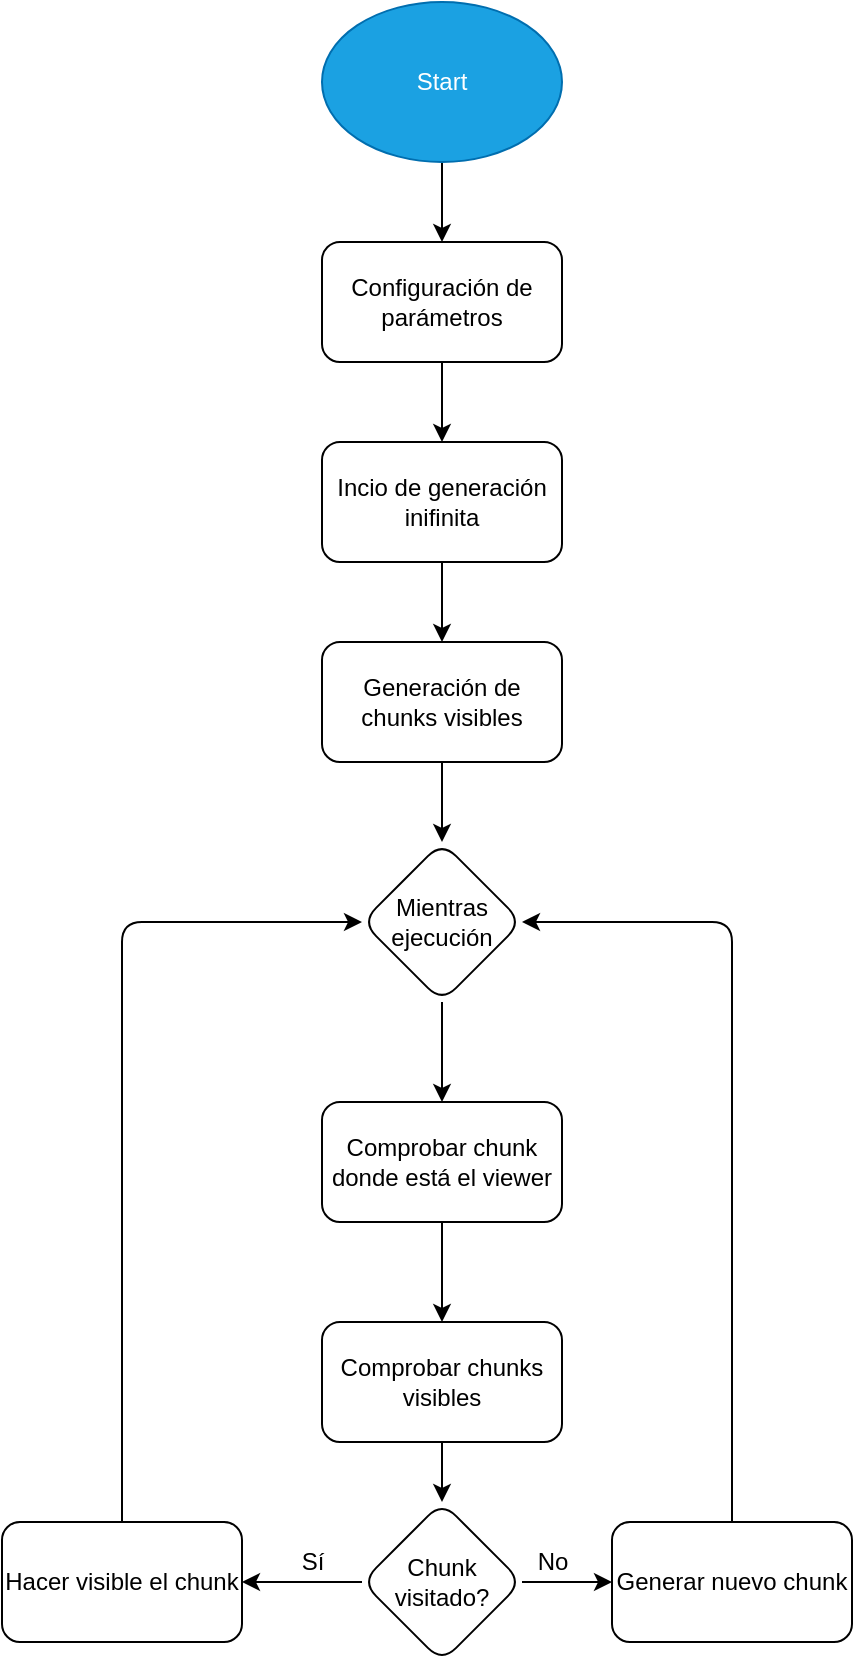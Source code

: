 <mxfile>
    <diagram id="qLcbZQlBnYQC7_HgPJcu" name="Page-1">
        <mxGraphModel dx="832" dy="571" grid="1" gridSize="10" guides="1" tooltips="1" connect="1" arrows="1" fold="1" page="1" pageScale="1" pageWidth="850" pageHeight="1100" math="0" shadow="0">
            <root>
                <mxCell id="0"/>
                <mxCell id="1" parent="0"/>
                <mxCell id="_hqG5zxy4GRm2WR1uKU3-3" style="edgeStyle=none;html=1;" edge="1" parent="1" source="2" target="_hqG5zxy4GRm2WR1uKU3-2">
                    <mxGeometry relative="1" as="geometry"/>
                </mxCell>
                <mxCell id="2" value="Start" style="ellipse;whiteSpace=wrap;html=1;fillColor=#1ba1e2;fontColor=#ffffff;strokeColor=#006EAF;" vertex="1" parent="1">
                    <mxGeometry x="305" y="70" width="120" height="80" as="geometry"/>
                </mxCell>
                <mxCell id="_hqG5zxy4GRm2WR1uKU3-5" value="" style="edgeStyle=none;html=1;" edge="1" parent="1" source="_hqG5zxy4GRm2WR1uKU3-2" target="_hqG5zxy4GRm2WR1uKU3-4">
                    <mxGeometry relative="1" as="geometry"/>
                </mxCell>
                <mxCell id="_hqG5zxy4GRm2WR1uKU3-2" value="Configuración de parámetros" style="rounded=1;whiteSpace=wrap;html=1;" vertex="1" parent="1">
                    <mxGeometry x="305" y="190" width="120" height="60" as="geometry"/>
                </mxCell>
                <mxCell id="_hqG5zxy4GRm2WR1uKU3-8" style="edgeStyle=none;html=1;entryX=0.5;entryY=0;entryDx=0;entryDy=0;" edge="1" parent="1" source="_hqG5zxy4GRm2WR1uKU3-4" target="_hqG5zxy4GRm2WR1uKU3-6">
                    <mxGeometry relative="1" as="geometry"/>
                </mxCell>
                <mxCell id="_hqG5zxy4GRm2WR1uKU3-4" value="Incio de generación inifinita" style="whiteSpace=wrap;html=1;rounded=1;" vertex="1" parent="1">
                    <mxGeometry x="305" y="290" width="120" height="60" as="geometry"/>
                </mxCell>
                <mxCell id="_hqG5zxy4GRm2WR1uKU3-13" value="" style="edgeStyle=none;html=1;" edge="1" parent="1" source="_hqG5zxy4GRm2WR1uKU3-6" target="_hqG5zxy4GRm2WR1uKU3-12">
                    <mxGeometry relative="1" as="geometry"/>
                </mxCell>
                <mxCell id="_hqG5zxy4GRm2WR1uKU3-6" value="Generación de chunks visibles" style="whiteSpace=wrap;html=1;rounded=1;" vertex="1" parent="1">
                    <mxGeometry x="305" y="390" width="120" height="60" as="geometry"/>
                </mxCell>
                <mxCell id="_hqG5zxy4GRm2WR1uKU3-22" style="edgeStyle=none;html=1;exitX=0.5;exitY=1;exitDx=0;exitDy=0;entryX=0.5;entryY=0;entryDx=0;entryDy=0;" edge="1" parent="1" source="_hqG5zxy4GRm2WR1uKU3-12" target="_hqG5zxy4GRm2WR1uKU3-19">
                    <mxGeometry relative="1" as="geometry"/>
                </mxCell>
                <mxCell id="_hqG5zxy4GRm2WR1uKU3-12" value="Mientras ejecución" style="rhombus;whiteSpace=wrap;html=1;rounded=1;" vertex="1" parent="1">
                    <mxGeometry x="325" y="490" width="80" height="80" as="geometry"/>
                </mxCell>
                <mxCell id="_hqG5zxy4GRm2WR1uKU3-18" style="edgeStyle=none;html=1;" edge="1" parent="1" source="_hqG5zxy4GRm2WR1uKU3-14" target="_hqG5zxy4GRm2WR1uKU3-17">
                    <mxGeometry relative="1" as="geometry"/>
                </mxCell>
                <mxCell id="_hqG5zxy4GRm2WR1uKU3-14" value="Comprobar chunks visibles" style="whiteSpace=wrap;html=1;rounded=1;" vertex="1" parent="1">
                    <mxGeometry x="305" y="730" width="120" height="60" as="geometry"/>
                </mxCell>
                <mxCell id="_hqG5zxy4GRm2WR1uKU3-24" style="edgeStyle=none;html=1;" edge="1" parent="1" source="_hqG5zxy4GRm2WR1uKU3-17" target="_hqG5zxy4GRm2WR1uKU3-25">
                    <mxGeometry relative="1" as="geometry">
                        <mxPoint x="450" y="860" as="targetPoint"/>
                    </mxGeometry>
                </mxCell>
                <mxCell id="_hqG5zxy4GRm2WR1uKU3-27" value="" style="edgeStyle=none;html=1;" edge="1" parent="1" source="_hqG5zxy4GRm2WR1uKU3-17" target="_hqG5zxy4GRm2WR1uKU3-26">
                    <mxGeometry relative="1" as="geometry"/>
                </mxCell>
                <mxCell id="_hqG5zxy4GRm2WR1uKU3-17" value="Chunk visitado?" style="rhombus;whiteSpace=wrap;html=1;rounded=1;" vertex="1" parent="1">
                    <mxGeometry x="325" y="820" width="80" height="80" as="geometry"/>
                </mxCell>
                <mxCell id="_hqG5zxy4GRm2WR1uKU3-23" style="edgeStyle=none;html=1;entryX=0.5;entryY=0;entryDx=0;entryDy=0;" edge="1" parent="1" source="_hqG5zxy4GRm2WR1uKU3-19" target="_hqG5zxy4GRm2WR1uKU3-14">
                    <mxGeometry relative="1" as="geometry"/>
                </mxCell>
                <mxCell id="_hqG5zxy4GRm2WR1uKU3-19" value="Comprobar chunk donde está el viewer" style="whiteSpace=wrap;html=1;rounded=1;" vertex="1" parent="1">
                    <mxGeometry x="305" y="620" width="120" height="60" as="geometry"/>
                </mxCell>
                <mxCell id="_hqG5zxy4GRm2WR1uKU3-31" style="edgeStyle=none;html=1;entryX=1;entryY=0.5;entryDx=0;entryDy=0;" edge="1" parent="1" source="_hqG5zxy4GRm2WR1uKU3-25" target="_hqG5zxy4GRm2WR1uKU3-12">
                    <mxGeometry relative="1" as="geometry">
                        <Array as="points">
                            <mxPoint x="510" y="530"/>
                        </Array>
                    </mxGeometry>
                </mxCell>
                <mxCell id="_hqG5zxy4GRm2WR1uKU3-25" value="Generar nuevo chunk" style="rounded=1;whiteSpace=wrap;html=1;" vertex="1" parent="1">
                    <mxGeometry x="450" y="830" width="120" height="60" as="geometry"/>
                </mxCell>
                <mxCell id="_hqG5zxy4GRm2WR1uKU3-30" style="edgeStyle=none;html=1;entryX=0;entryY=0.5;entryDx=0;entryDy=0;" edge="1" parent="1" source="_hqG5zxy4GRm2WR1uKU3-26" target="_hqG5zxy4GRm2WR1uKU3-12">
                    <mxGeometry relative="1" as="geometry">
                        <Array as="points">
                            <mxPoint x="205" y="530"/>
                        </Array>
                    </mxGeometry>
                </mxCell>
                <mxCell id="_hqG5zxy4GRm2WR1uKU3-26" value="Hacer visible el chunk" style="whiteSpace=wrap;html=1;rounded=1;" vertex="1" parent="1">
                    <mxGeometry x="145" y="830" width="120" height="60" as="geometry"/>
                </mxCell>
                <mxCell id="_hqG5zxy4GRm2WR1uKU3-28" value="No&lt;br&gt;" style="text;html=1;align=center;verticalAlign=middle;resizable=0;points=[];autosize=1;strokeColor=none;fillColor=none;" vertex="1" parent="1">
                    <mxGeometry x="400" y="835" width="40" height="30" as="geometry"/>
                </mxCell>
                <mxCell id="_hqG5zxy4GRm2WR1uKU3-29" value="Sí" style="text;html=1;align=center;verticalAlign=middle;resizable=0;points=[];autosize=1;strokeColor=none;fillColor=none;" vertex="1" parent="1">
                    <mxGeometry x="285" y="835" width="30" height="30" as="geometry"/>
                </mxCell>
            </root>
        </mxGraphModel>
    </diagram>
    <diagram id="fWz251t6ArdOaiYhTGwX" name="Page-2">
        <mxGraphModel dx="1072" dy="571" grid="1" gridSize="10" guides="1" tooltips="1" connect="1" arrows="1" fold="1" page="1" pageScale="1" pageWidth="850" pageHeight="1100" math="0" shadow="0">
            <root>
                <mxCell id="0"/>
                <mxCell id="1" parent="0"/>
            </root>
        </mxGraphModel>
    </diagram>
</mxfile>